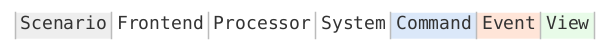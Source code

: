 @startuml

!define Charcoal    #333333
!define White       #FFFFFF
!define Grey        #BBBBBB
!define Silver      #EEEEEE
!define Foregound   #666666
!define Orange      #FFE5D8
!define Blue        #DBE8F9
!define Green       #E8FBE8

skinparam Default {
  FontName          Monospaced
  FontColor         Foregound
  FontSize          12
}

skinparam Arrow {
  Color             Foregound
}

skinparam Activity {
  BackgroundColor   White
  BorderColor       Foregound
}

skinparam Swimlane {
  TitleFontColor    Charcoal
  TitleFontSize     18
  BorderColor       Grey
}

skinparam Shadowing	false

|Silver|Scenario|
|White|Frontend|
|White|Processor|
|White|System|
|Blue|Command|
|Orange|Event|
|Green|View|

@enduml
